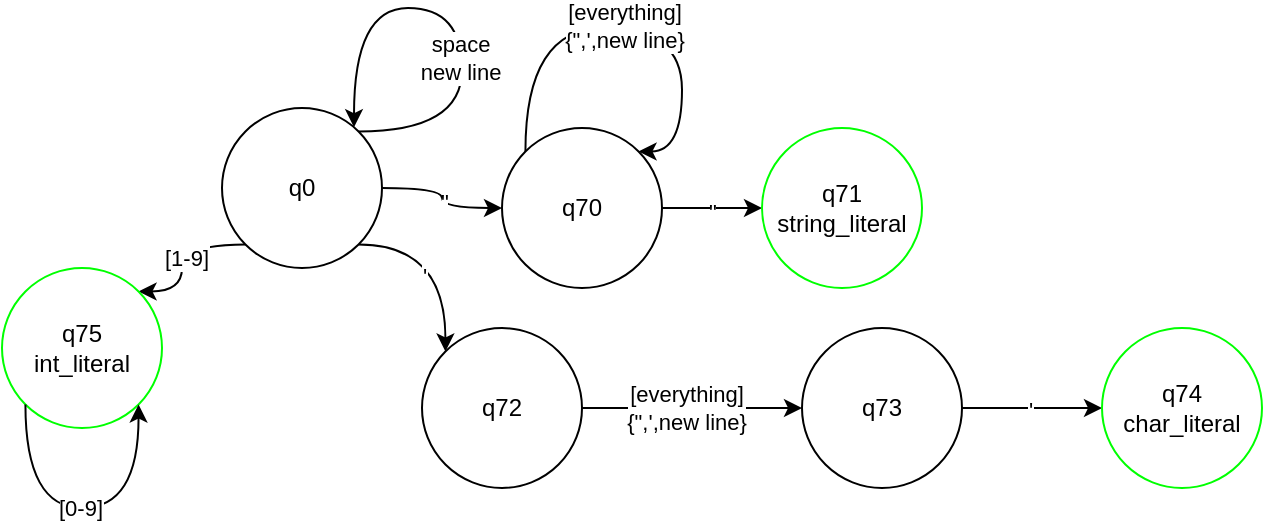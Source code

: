 <mxfile version="27.1.4">
  <diagram name="‫עמוד-1‬" id="6hhhAjYKerXMJTzdKyfo">
    <mxGraphModel dx="1209" dy="654" grid="1" gridSize="10" guides="1" tooltips="1" connect="1" arrows="1" fold="1" page="1" pageScale="1" pageWidth="827" pageHeight="1169" math="0" shadow="0">
      <root>
        <mxCell id="0" />
        <mxCell id="1" parent="0" />
        <mxCell id="mE4WgQ-C6B9pbXH1EsZe-182" style="edgeStyle=orthogonalEdgeStyle;rounded=0;orthogonalLoop=1;jettySize=auto;html=1;exitX=1;exitY=0;exitDx=0;exitDy=0;curved=1;" edge="1" parent="1" source="mE4WgQ-C6B9pbXH1EsZe-1" target="mE4WgQ-C6B9pbXH1EsZe-1">
          <mxGeometry relative="1" as="geometry">
            <mxPoint x="340" y="280" as="targetPoint" />
            <Array as="points">
              <mxPoint x="360" y="352" />
              <mxPoint x="360" y="290" />
              <mxPoint x="306" y="290" />
            </Array>
          </mxGeometry>
        </mxCell>
        <mxCell id="mE4WgQ-C6B9pbXH1EsZe-183" value="space&lt;div&gt;new line&lt;/div&gt;" style="edgeLabel;html=1;align=center;verticalAlign=middle;resizable=0;points=[];" vertex="1" connectable="0" parent="mE4WgQ-C6B9pbXH1EsZe-182">
          <mxGeometry x="-0.214" y="1" relative="1" as="geometry">
            <mxPoint as="offset" />
          </mxGeometry>
        </mxCell>
        <mxCell id="mE4WgQ-C6B9pbXH1EsZe-184" style="edgeStyle=orthogonalEdgeStyle;rounded=0;orthogonalLoop=1;jettySize=auto;html=1;exitX=1;exitY=0.5;exitDx=0;exitDy=0;entryX=0;entryY=0.5;entryDx=0;entryDy=0;curved=1;" edge="1" parent="1" source="mE4WgQ-C6B9pbXH1EsZe-1" target="mE4WgQ-C6B9pbXH1EsZe-181">
          <mxGeometry relative="1" as="geometry" />
        </mxCell>
        <mxCell id="mE4WgQ-C6B9pbXH1EsZe-185" value="&quot;" style="edgeLabel;html=1;align=center;verticalAlign=middle;resizable=0;points=[];" vertex="1" connectable="0" parent="mE4WgQ-C6B9pbXH1EsZe-184">
          <mxGeometry x="0.044" y="1" relative="1" as="geometry">
            <mxPoint as="offset" />
          </mxGeometry>
        </mxCell>
        <mxCell id="mE4WgQ-C6B9pbXH1EsZe-192" style="edgeStyle=orthogonalEdgeStyle;rounded=0;orthogonalLoop=1;jettySize=auto;html=1;exitX=1;exitY=1;exitDx=0;exitDy=0;entryX=0;entryY=0;entryDx=0;entryDy=0;curved=1;" edge="1" parent="1" source="mE4WgQ-C6B9pbXH1EsZe-1" target="mE4WgQ-C6B9pbXH1EsZe-191">
          <mxGeometry relative="1" as="geometry" />
        </mxCell>
        <mxCell id="mE4WgQ-C6B9pbXH1EsZe-193" value="&#39;" style="edgeLabel;html=1;align=center;verticalAlign=middle;resizable=0;points=[];" vertex="1" connectable="0" parent="mE4WgQ-C6B9pbXH1EsZe-192">
          <mxGeometry x="0.211" y="-11" relative="1" as="geometry">
            <mxPoint as="offset" />
          </mxGeometry>
        </mxCell>
        <mxCell id="mE4WgQ-C6B9pbXH1EsZe-202" style="edgeStyle=orthogonalEdgeStyle;rounded=0;orthogonalLoop=1;jettySize=auto;html=1;exitX=0;exitY=1;exitDx=0;exitDy=0;entryX=1;entryY=0;entryDx=0;entryDy=0;curved=1;" edge="1" parent="1" source="mE4WgQ-C6B9pbXH1EsZe-1" target="mE4WgQ-C6B9pbXH1EsZe-201">
          <mxGeometry relative="1" as="geometry" />
        </mxCell>
        <mxCell id="mE4WgQ-C6B9pbXH1EsZe-383" value="[1-9]" style="edgeLabel;html=1;align=center;verticalAlign=middle;resizable=0;points=[];" vertex="1" connectable="0" parent="mE4WgQ-C6B9pbXH1EsZe-202">
          <mxGeometry x="0.007" y="2" relative="1" as="geometry">
            <mxPoint as="offset" />
          </mxGeometry>
        </mxCell>
        <mxCell id="mE4WgQ-C6B9pbXH1EsZe-1" value="q0" style="ellipse;whiteSpace=wrap;html=1;aspect=fixed;" vertex="1" parent="1">
          <mxGeometry x="240" y="340" width="80" height="80" as="geometry" />
        </mxCell>
        <mxCell id="mE4WgQ-C6B9pbXH1EsZe-187" style="edgeStyle=orthogonalEdgeStyle;rounded=0;orthogonalLoop=1;jettySize=auto;html=1;exitX=1;exitY=0.5;exitDx=0;exitDy=0;entryX=0;entryY=0.5;entryDx=0;entryDy=0;curved=1;" edge="1" parent="1" source="mE4WgQ-C6B9pbXH1EsZe-181" target="mE4WgQ-C6B9pbXH1EsZe-186">
          <mxGeometry relative="1" as="geometry" />
        </mxCell>
        <mxCell id="mE4WgQ-C6B9pbXH1EsZe-188" value="&quot;" style="edgeLabel;html=1;align=center;verticalAlign=middle;resizable=0;points=[];" vertex="1" connectable="0" parent="mE4WgQ-C6B9pbXH1EsZe-187">
          <mxGeometry x="0.006" y="-2" relative="1" as="geometry">
            <mxPoint as="offset" />
          </mxGeometry>
        </mxCell>
        <mxCell id="mE4WgQ-C6B9pbXH1EsZe-189" style="edgeStyle=orthogonalEdgeStyle;rounded=0;orthogonalLoop=1;jettySize=auto;html=1;exitX=0;exitY=0;exitDx=0;exitDy=0;curved=1;entryX=1;entryY=0;entryDx=0;entryDy=0;" edge="1" parent="1" source="mE4WgQ-C6B9pbXH1EsZe-181" target="mE4WgQ-C6B9pbXH1EsZe-181">
          <mxGeometry relative="1" as="geometry">
            <mxPoint x="460" y="330" as="targetPoint" />
            <Array as="points">
              <mxPoint x="392" y="300" />
              <mxPoint x="470" y="300" />
              <mxPoint x="470" y="362" />
            </Array>
          </mxGeometry>
        </mxCell>
        <mxCell id="mE4WgQ-C6B9pbXH1EsZe-190" value="[everything]&lt;div&gt;{&quot;,&#39;,new line}&lt;/div&gt;" style="edgeLabel;html=1;align=center;verticalAlign=middle;resizable=0;points=[];" vertex="1" connectable="0" parent="mE4WgQ-C6B9pbXH1EsZe-189">
          <mxGeometry x="-0.009" y="1" relative="1" as="geometry">
            <mxPoint as="offset" />
          </mxGeometry>
        </mxCell>
        <mxCell id="mE4WgQ-C6B9pbXH1EsZe-181" value="q70" style="ellipse;whiteSpace=wrap;html=1;aspect=fixed;" vertex="1" parent="1">
          <mxGeometry x="380" y="350" width="80" height="80" as="geometry" />
        </mxCell>
        <mxCell id="mE4WgQ-C6B9pbXH1EsZe-186" value="q71&lt;div&gt;string_literal&lt;/div&gt;" style="ellipse;whiteSpace=wrap;html=1;aspect=fixed;strokeColor=#00FF00;" vertex="1" parent="1">
          <mxGeometry x="510" y="350" width="80" height="80" as="geometry" />
        </mxCell>
        <mxCell id="mE4WgQ-C6B9pbXH1EsZe-195" style="edgeStyle=orthogonalEdgeStyle;rounded=0;orthogonalLoop=1;jettySize=auto;html=1;exitX=1;exitY=0.5;exitDx=0;exitDy=0;entryX=0;entryY=0.5;entryDx=0;entryDy=0;curved=1;" edge="1" parent="1" source="mE4WgQ-C6B9pbXH1EsZe-191" target="mE4WgQ-C6B9pbXH1EsZe-194">
          <mxGeometry relative="1" as="geometry" />
        </mxCell>
        <mxCell id="mE4WgQ-C6B9pbXH1EsZe-197" value="[everything]&lt;div&gt;{&quot;,&#39;,new line}&lt;/div&gt;" style="edgeLabel;html=1;align=center;verticalAlign=middle;resizable=0;points=[];" vertex="1" connectable="0" parent="mE4WgQ-C6B9pbXH1EsZe-195">
          <mxGeometry x="-0.057" relative="1" as="geometry">
            <mxPoint as="offset" />
          </mxGeometry>
        </mxCell>
        <mxCell id="mE4WgQ-C6B9pbXH1EsZe-191" value="q72" style="ellipse;whiteSpace=wrap;html=1;aspect=fixed;" vertex="1" parent="1">
          <mxGeometry x="340" y="450" width="80" height="80" as="geometry" />
        </mxCell>
        <mxCell id="mE4WgQ-C6B9pbXH1EsZe-199" style="edgeStyle=orthogonalEdgeStyle;rounded=0;orthogonalLoop=1;jettySize=auto;html=1;exitX=1;exitY=0.5;exitDx=0;exitDy=0;entryX=0;entryY=0.5;entryDx=0;entryDy=0;curved=1;" edge="1" parent="1" source="mE4WgQ-C6B9pbXH1EsZe-194" target="mE4WgQ-C6B9pbXH1EsZe-198">
          <mxGeometry relative="1" as="geometry" />
        </mxCell>
        <mxCell id="mE4WgQ-C6B9pbXH1EsZe-200" value="&#39;" style="edgeLabel;html=1;align=center;verticalAlign=middle;resizable=0;points=[];" vertex="1" connectable="0" parent="mE4WgQ-C6B9pbXH1EsZe-199">
          <mxGeometry x="-0.035" y="-1" relative="1" as="geometry">
            <mxPoint as="offset" />
          </mxGeometry>
        </mxCell>
        <mxCell id="mE4WgQ-C6B9pbXH1EsZe-194" value="q73" style="ellipse;whiteSpace=wrap;html=1;aspect=fixed;" vertex="1" parent="1">
          <mxGeometry x="530" y="450" width="80" height="80" as="geometry" />
        </mxCell>
        <mxCell id="mE4WgQ-C6B9pbXH1EsZe-198" value="q74&lt;div&gt;char_literal&lt;/div&gt;" style="ellipse;whiteSpace=wrap;html=1;aspect=fixed;strokeColor=#00FF00;" vertex="1" parent="1">
          <mxGeometry x="680" y="450" width="80" height="80" as="geometry" />
        </mxCell>
        <mxCell id="mE4WgQ-C6B9pbXH1EsZe-201" value="q75&lt;div&gt;int_literal&lt;/div&gt;" style="ellipse;whiteSpace=wrap;html=1;aspect=fixed;strokeColor=#00FF00;" vertex="1" parent="1">
          <mxGeometry x="130" y="420" width="80" height="80" as="geometry" />
        </mxCell>
        <mxCell id="mE4WgQ-C6B9pbXH1EsZe-384" style="edgeStyle=orthogonalEdgeStyle;rounded=0;orthogonalLoop=1;jettySize=auto;html=1;exitX=0;exitY=1;exitDx=0;exitDy=0;entryX=1;entryY=1;entryDx=0;entryDy=0;curved=1;" edge="1" parent="1" source="mE4WgQ-C6B9pbXH1EsZe-201" target="mE4WgQ-C6B9pbXH1EsZe-201">
          <mxGeometry relative="1" as="geometry">
            <Array as="points">
              <mxPoint x="142" y="540" />
              <mxPoint x="198" y="540" />
            </Array>
          </mxGeometry>
        </mxCell>
        <mxCell id="mE4WgQ-C6B9pbXH1EsZe-385" value="[0-9]" style="edgeLabel;html=1;align=center;verticalAlign=middle;resizable=0;points=[];" vertex="1" connectable="0" parent="mE4WgQ-C6B9pbXH1EsZe-384">
          <mxGeometry x="-0.013" relative="1" as="geometry">
            <mxPoint as="offset" />
          </mxGeometry>
        </mxCell>
      </root>
    </mxGraphModel>
  </diagram>
</mxfile>
